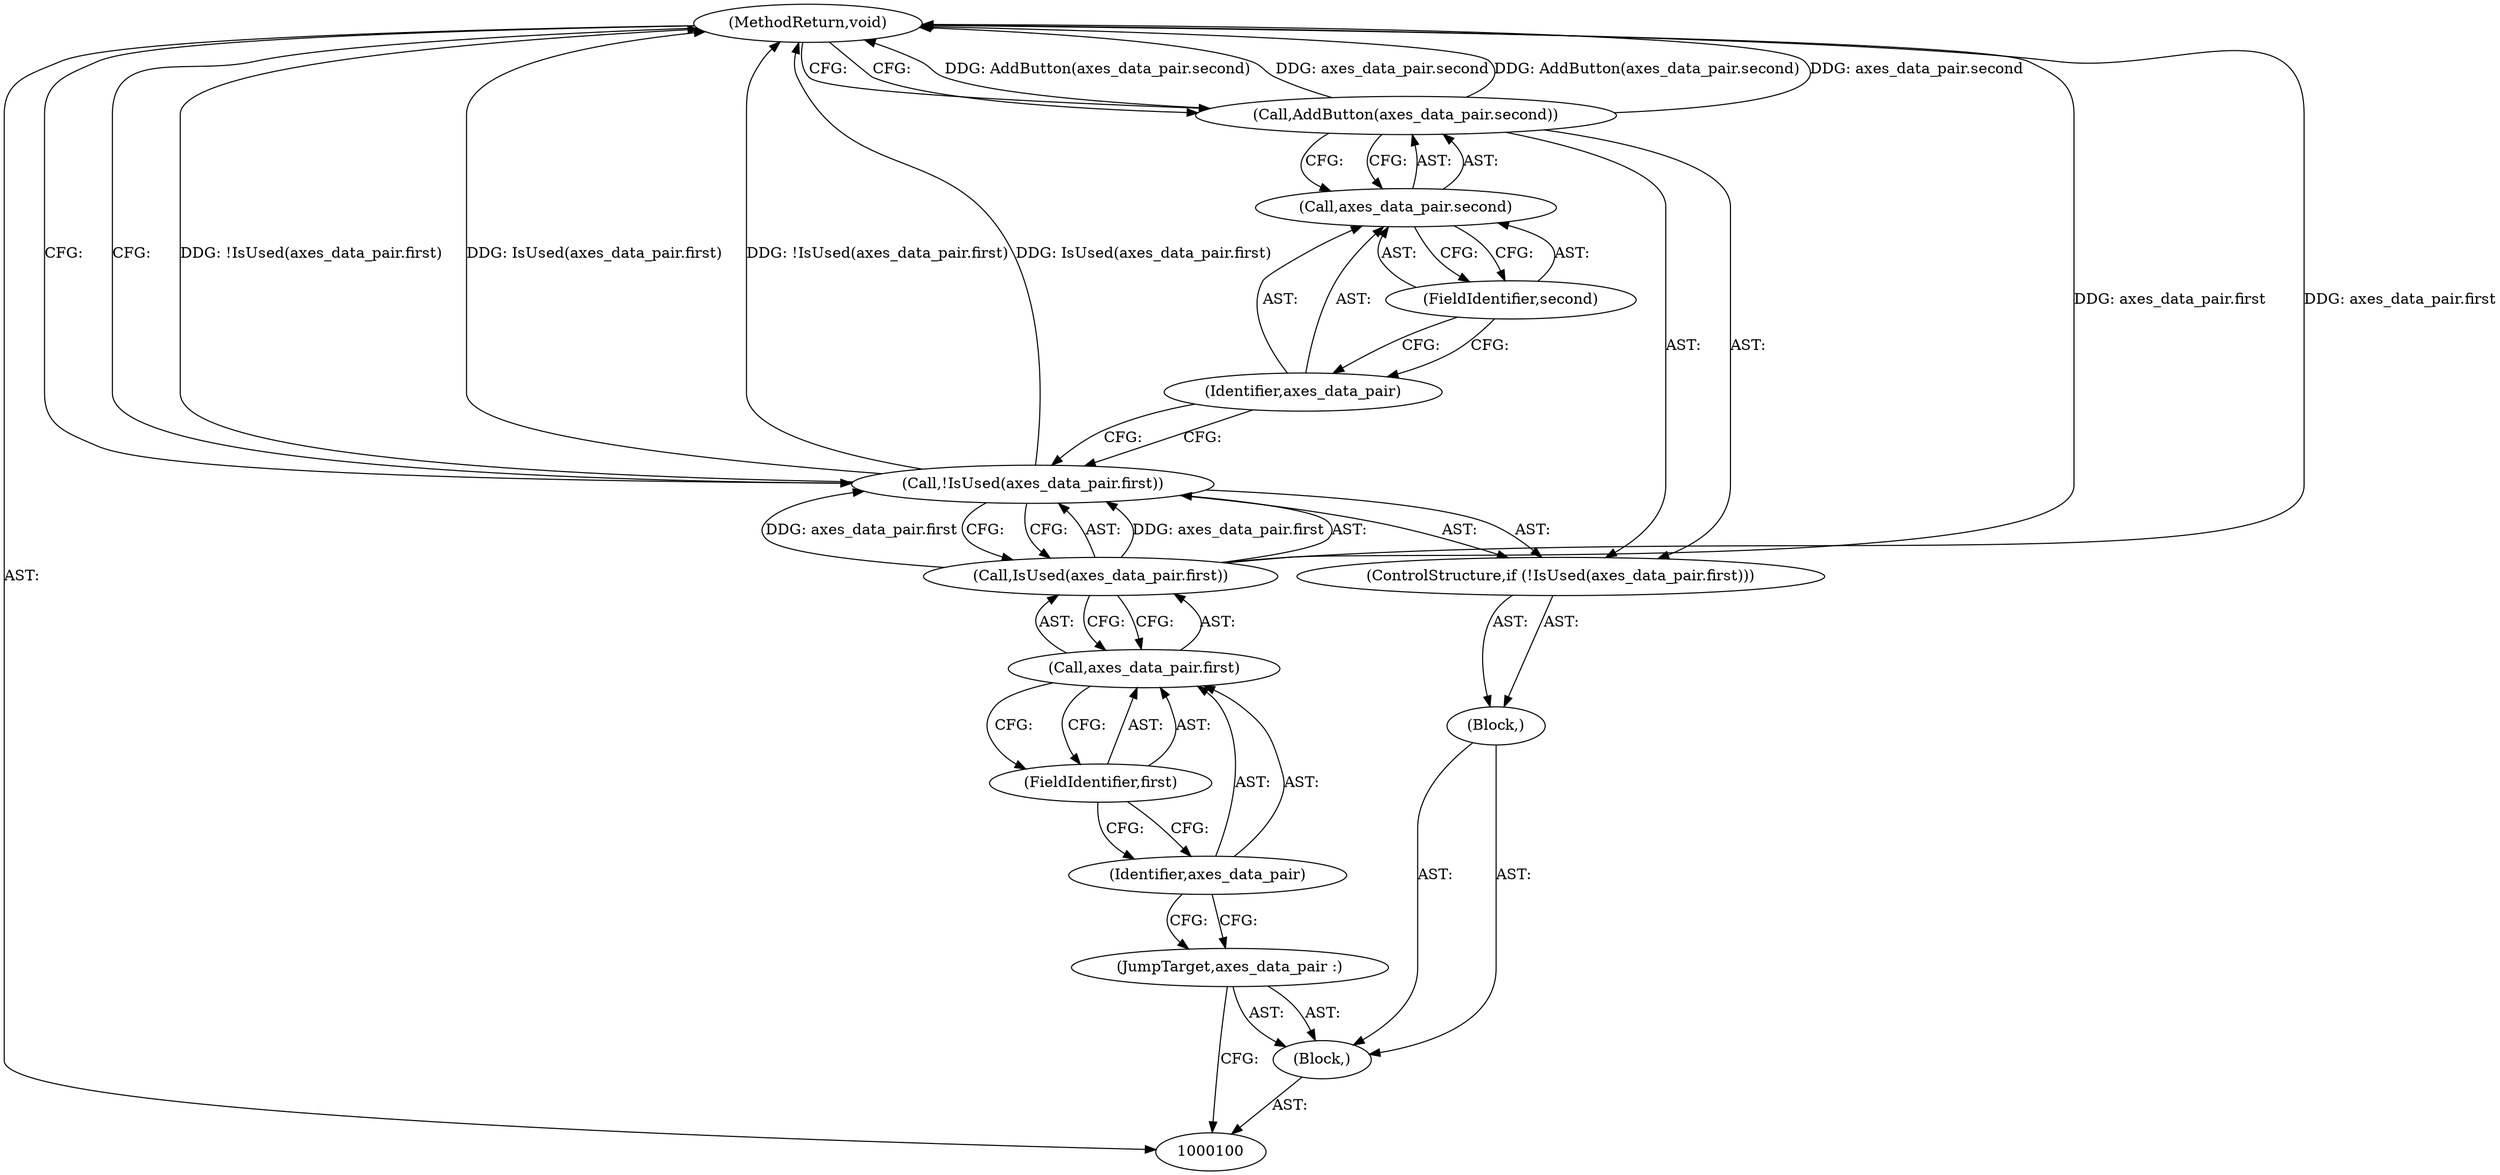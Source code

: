 digraph "1_Chrome_79708b391b2e91d63b5d009ec6202c7d7ededf93_1" {
"1000114" [label="(MethodReturn,void)"];
"1000101" [label="(Block,)"];
"1000102" [label="(JumpTarget,axes_data_pair :)"];
"1000103" [label="(Block,)"];
"1000105" [label="(Call,!IsUsed(axes_data_pair.first))"];
"1000106" [label="(Call,IsUsed(axes_data_pair.first))"];
"1000107" [label="(Call,axes_data_pair.first)"];
"1000108" [label="(Identifier,axes_data_pair)"];
"1000109" [label="(FieldIdentifier,first)"];
"1000104" [label="(ControlStructure,if (!IsUsed(axes_data_pair.first)))"];
"1000111" [label="(Call,axes_data_pair.second)"];
"1000112" [label="(Identifier,axes_data_pair)"];
"1000113" [label="(FieldIdentifier,second)"];
"1000110" [label="(Call,AddButton(axes_data_pair.second))"];
"1000114" -> "1000100"  [label="AST: "];
"1000114" -> "1000110"  [label="CFG: "];
"1000114" -> "1000105"  [label="CFG: "];
"1000106" -> "1000114"  [label="DDG: axes_data_pair.first"];
"1000105" -> "1000114"  [label="DDG: !IsUsed(axes_data_pair.first)"];
"1000105" -> "1000114"  [label="DDG: IsUsed(axes_data_pair.first)"];
"1000110" -> "1000114"  [label="DDG: AddButton(axes_data_pair.second)"];
"1000110" -> "1000114"  [label="DDG: axes_data_pair.second"];
"1000101" -> "1000100"  [label="AST: "];
"1000102" -> "1000101"  [label="AST: "];
"1000103" -> "1000101"  [label="AST: "];
"1000102" -> "1000101"  [label="AST: "];
"1000102" -> "1000100"  [label="CFG: "];
"1000108" -> "1000102"  [label="CFG: "];
"1000103" -> "1000101"  [label="AST: "];
"1000104" -> "1000103"  [label="AST: "];
"1000105" -> "1000104"  [label="AST: "];
"1000105" -> "1000106"  [label="CFG: "];
"1000106" -> "1000105"  [label="AST: "];
"1000112" -> "1000105"  [label="CFG: "];
"1000114" -> "1000105"  [label="CFG: "];
"1000105" -> "1000114"  [label="DDG: !IsUsed(axes_data_pair.first)"];
"1000105" -> "1000114"  [label="DDG: IsUsed(axes_data_pair.first)"];
"1000106" -> "1000105"  [label="DDG: axes_data_pair.first"];
"1000106" -> "1000105"  [label="AST: "];
"1000106" -> "1000107"  [label="CFG: "];
"1000107" -> "1000106"  [label="AST: "];
"1000105" -> "1000106"  [label="CFG: "];
"1000106" -> "1000114"  [label="DDG: axes_data_pair.first"];
"1000106" -> "1000105"  [label="DDG: axes_data_pair.first"];
"1000107" -> "1000106"  [label="AST: "];
"1000107" -> "1000109"  [label="CFG: "];
"1000108" -> "1000107"  [label="AST: "];
"1000109" -> "1000107"  [label="AST: "];
"1000106" -> "1000107"  [label="CFG: "];
"1000108" -> "1000107"  [label="AST: "];
"1000108" -> "1000102"  [label="CFG: "];
"1000109" -> "1000108"  [label="CFG: "];
"1000109" -> "1000107"  [label="AST: "];
"1000109" -> "1000108"  [label="CFG: "];
"1000107" -> "1000109"  [label="CFG: "];
"1000104" -> "1000103"  [label="AST: "];
"1000105" -> "1000104"  [label="AST: "];
"1000110" -> "1000104"  [label="AST: "];
"1000111" -> "1000110"  [label="AST: "];
"1000111" -> "1000113"  [label="CFG: "];
"1000112" -> "1000111"  [label="AST: "];
"1000113" -> "1000111"  [label="AST: "];
"1000110" -> "1000111"  [label="CFG: "];
"1000112" -> "1000111"  [label="AST: "];
"1000112" -> "1000105"  [label="CFG: "];
"1000113" -> "1000112"  [label="CFG: "];
"1000113" -> "1000111"  [label="AST: "];
"1000113" -> "1000112"  [label="CFG: "];
"1000111" -> "1000113"  [label="CFG: "];
"1000110" -> "1000104"  [label="AST: "];
"1000110" -> "1000111"  [label="CFG: "];
"1000111" -> "1000110"  [label="AST: "];
"1000114" -> "1000110"  [label="CFG: "];
"1000110" -> "1000114"  [label="DDG: AddButton(axes_data_pair.second)"];
"1000110" -> "1000114"  [label="DDG: axes_data_pair.second"];
}

